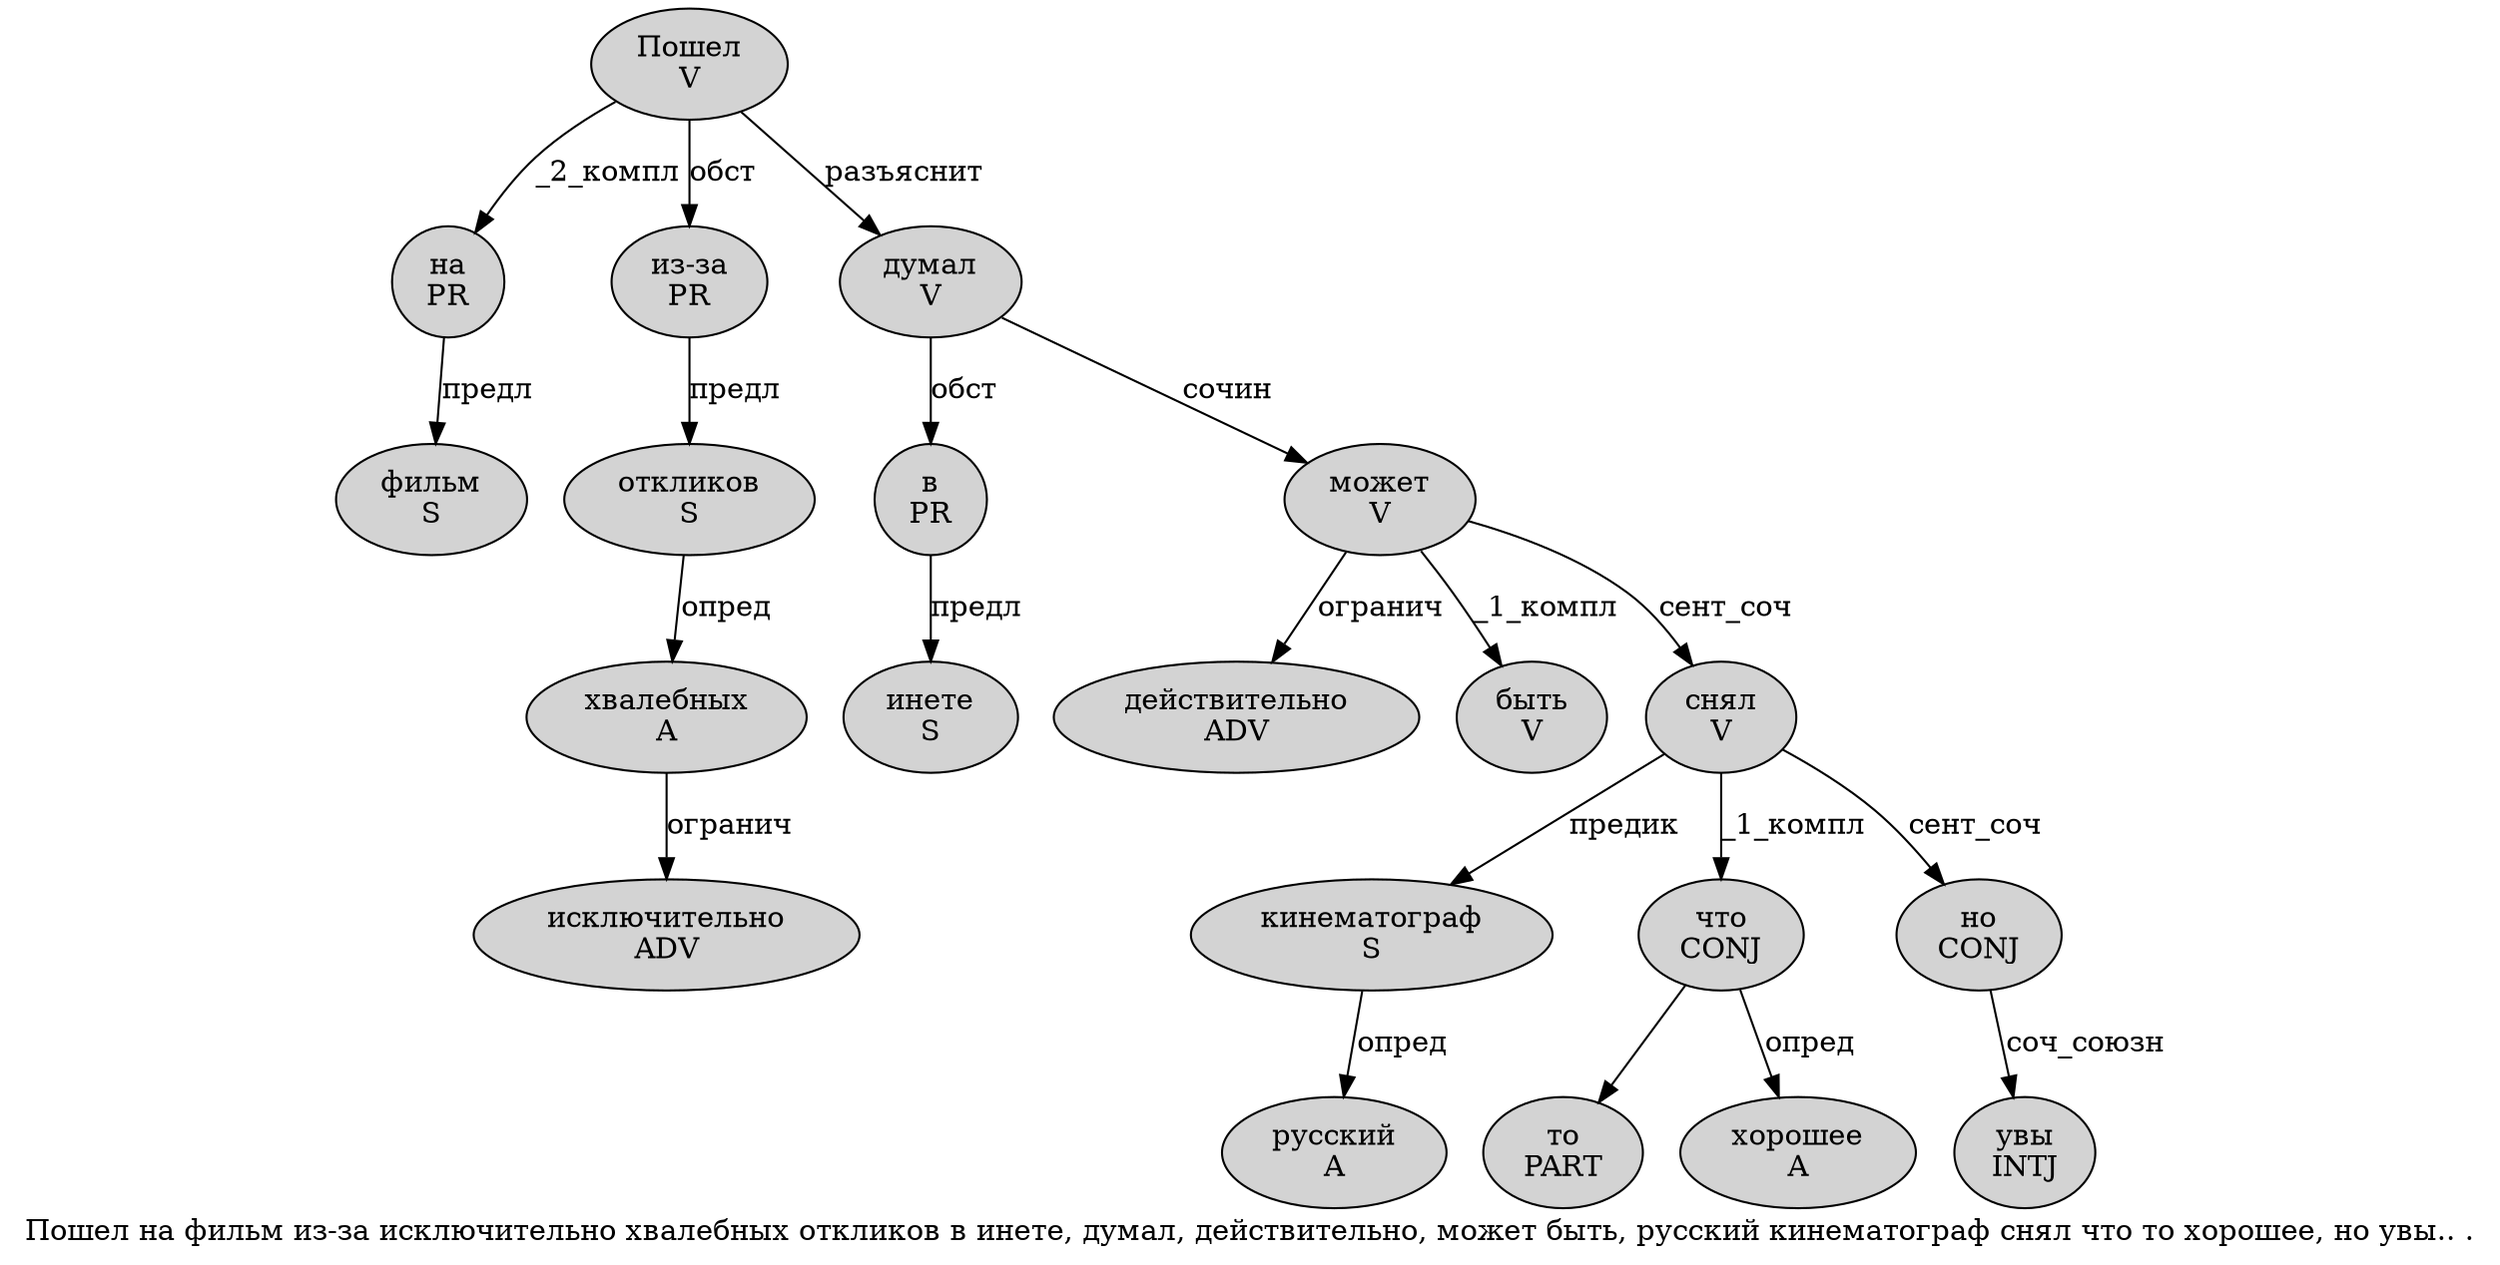 digraph SENTENCE_3584 {
	graph [label="Пошел на фильм из-за исключительно хвалебных откликов в инете, думал, действительно, может быть, русский кинематограф снял что то хорошее, но увы.. ."]
	node [style=filled]
		0 [label="Пошел
V" color="" fillcolor=lightgray penwidth=1 shape=ellipse]
		1 [label="на
PR" color="" fillcolor=lightgray penwidth=1 shape=ellipse]
		2 [label="фильм
S" color="" fillcolor=lightgray penwidth=1 shape=ellipse]
		3 [label="из-за
PR" color="" fillcolor=lightgray penwidth=1 shape=ellipse]
		4 [label="исключительно
ADV" color="" fillcolor=lightgray penwidth=1 shape=ellipse]
		5 [label="хвалебных
A" color="" fillcolor=lightgray penwidth=1 shape=ellipse]
		6 [label="откликов
S" color="" fillcolor=lightgray penwidth=1 shape=ellipse]
		7 [label="в
PR" color="" fillcolor=lightgray penwidth=1 shape=ellipse]
		8 [label="инете
S" color="" fillcolor=lightgray penwidth=1 shape=ellipse]
		10 [label="думал
V" color="" fillcolor=lightgray penwidth=1 shape=ellipse]
		12 [label="действительно
ADV" color="" fillcolor=lightgray penwidth=1 shape=ellipse]
		14 [label="может
V" color="" fillcolor=lightgray penwidth=1 shape=ellipse]
		15 [label="быть
V" color="" fillcolor=lightgray penwidth=1 shape=ellipse]
		17 [label="русский
A" color="" fillcolor=lightgray penwidth=1 shape=ellipse]
		18 [label="кинематограф
S" color="" fillcolor=lightgray penwidth=1 shape=ellipse]
		19 [label="снял
V" color="" fillcolor=lightgray penwidth=1 shape=ellipse]
		20 [label="что
CONJ" color="" fillcolor=lightgray penwidth=1 shape=ellipse]
		21 [label="то
PART" color="" fillcolor=lightgray penwidth=1 shape=ellipse]
		22 [label="хорошее
A" color="" fillcolor=lightgray penwidth=1 shape=ellipse]
		24 [label="но
CONJ" color="" fillcolor=lightgray penwidth=1 shape=ellipse]
		25 [label="увы
INTJ" color="" fillcolor=lightgray penwidth=1 shape=ellipse]
			6 -> 5 [label="опред"]
			0 -> 1 [label="_2_компл"]
			0 -> 3 [label="обст"]
			0 -> 10 [label="разъяснит"]
			18 -> 17 [label="опред"]
			20 -> 21
			20 -> 22 [label="опред"]
			24 -> 25 [label="соч_союзн"]
			10 -> 7 [label="обст"]
			10 -> 14 [label="сочин"]
			5 -> 4 [label="огранич"]
			14 -> 12 [label="огранич"]
			14 -> 15 [label="_1_компл"]
			14 -> 19 [label="сент_соч"]
			19 -> 18 [label="предик"]
			19 -> 20 [label="_1_компл"]
			19 -> 24 [label="сент_соч"]
			7 -> 8 [label="предл"]
			3 -> 6 [label="предл"]
			1 -> 2 [label="предл"]
}